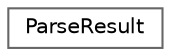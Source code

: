 digraph "Graphical Class Hierarchy"
{
 // LATEX_PDF_SIZE
  bgcolor="transparent";
  edge [fontname=Helvetica,fontsize=10,labelfontname=Helvetica,labelfontsize=10];
  node [fontname=Helvetica,fontsize=10,shape=box,height=0.2,width=0.4];
  rankdir="LR";
  Node0 [id="Node000000",label="ParseResult",height=0.2,width=0.4,color="grey40", fillcolor="white", style="filled",URL="$struct_parse_result.html",tooltip="Result of parsing (wraps ParseErrorCode)"];
}
